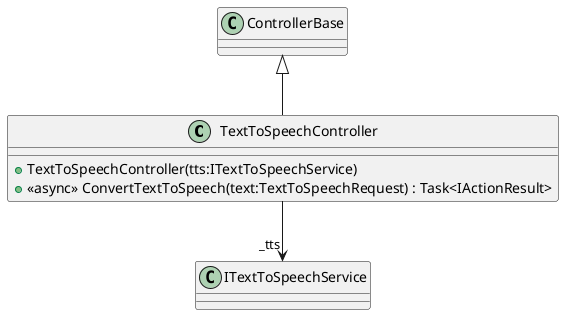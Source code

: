 @startuml
class TextToSpeechController {
    + TextToSpeechController(tts:ITextToSpeechService)
    + <<async>> ConvertTextToSpeech(text:TextToSpeechRequest) : Task<IActionResult>
}
ControllerBase <|-- TextToSpeechController
TextToSpeechController --> "_tts" ITextToSpeechService
@enduml

